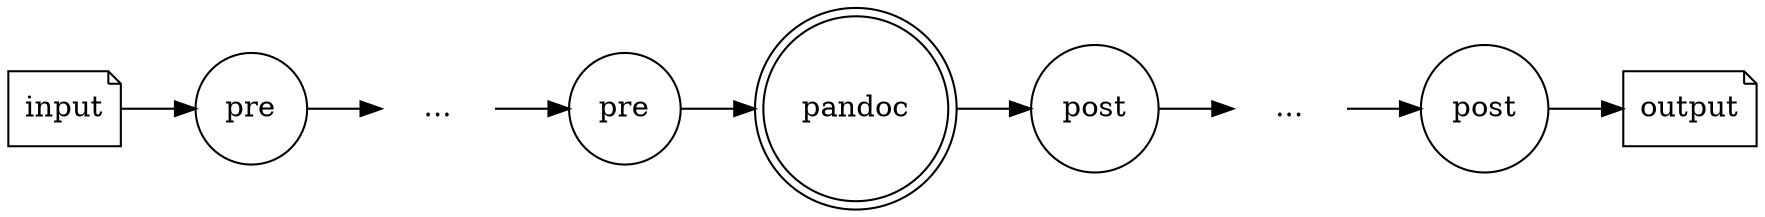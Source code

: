 digraph simple_conversion {
    rankdir="LR"
    {
        node [shape=note]
        input
        output
        node [shape=doublecircle]
        pandoc
        node [shape=circle,labelangle=45]
        pre_1 [label=<pre>]
        pre_N [label=<pre>]
        post_1 [label=<post>]
        post_M [label=<post>]
        node [shape="none", label="..."]
        dots1
        dots2
    }
    
    input -> pre_1 -> dots1 -> pre_N -> pandoc -> post_1
    -> dots2 -> post_M -> output
}
